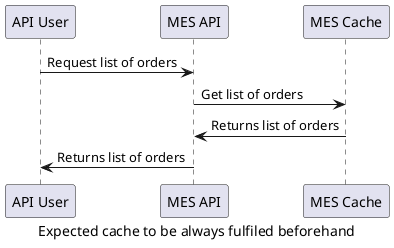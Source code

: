 @startuml reading orders list

participant "API User" as User
participant "MES API" as API
participant "MES Cache" as Cache

User -> API: Request list of orders
API -> Cache: Get list of orders
Cache -> API: Returns list of orders
API -> User: Returns list of orders

caption: Expected cache to be always fulfiled beforehand

@enduml
